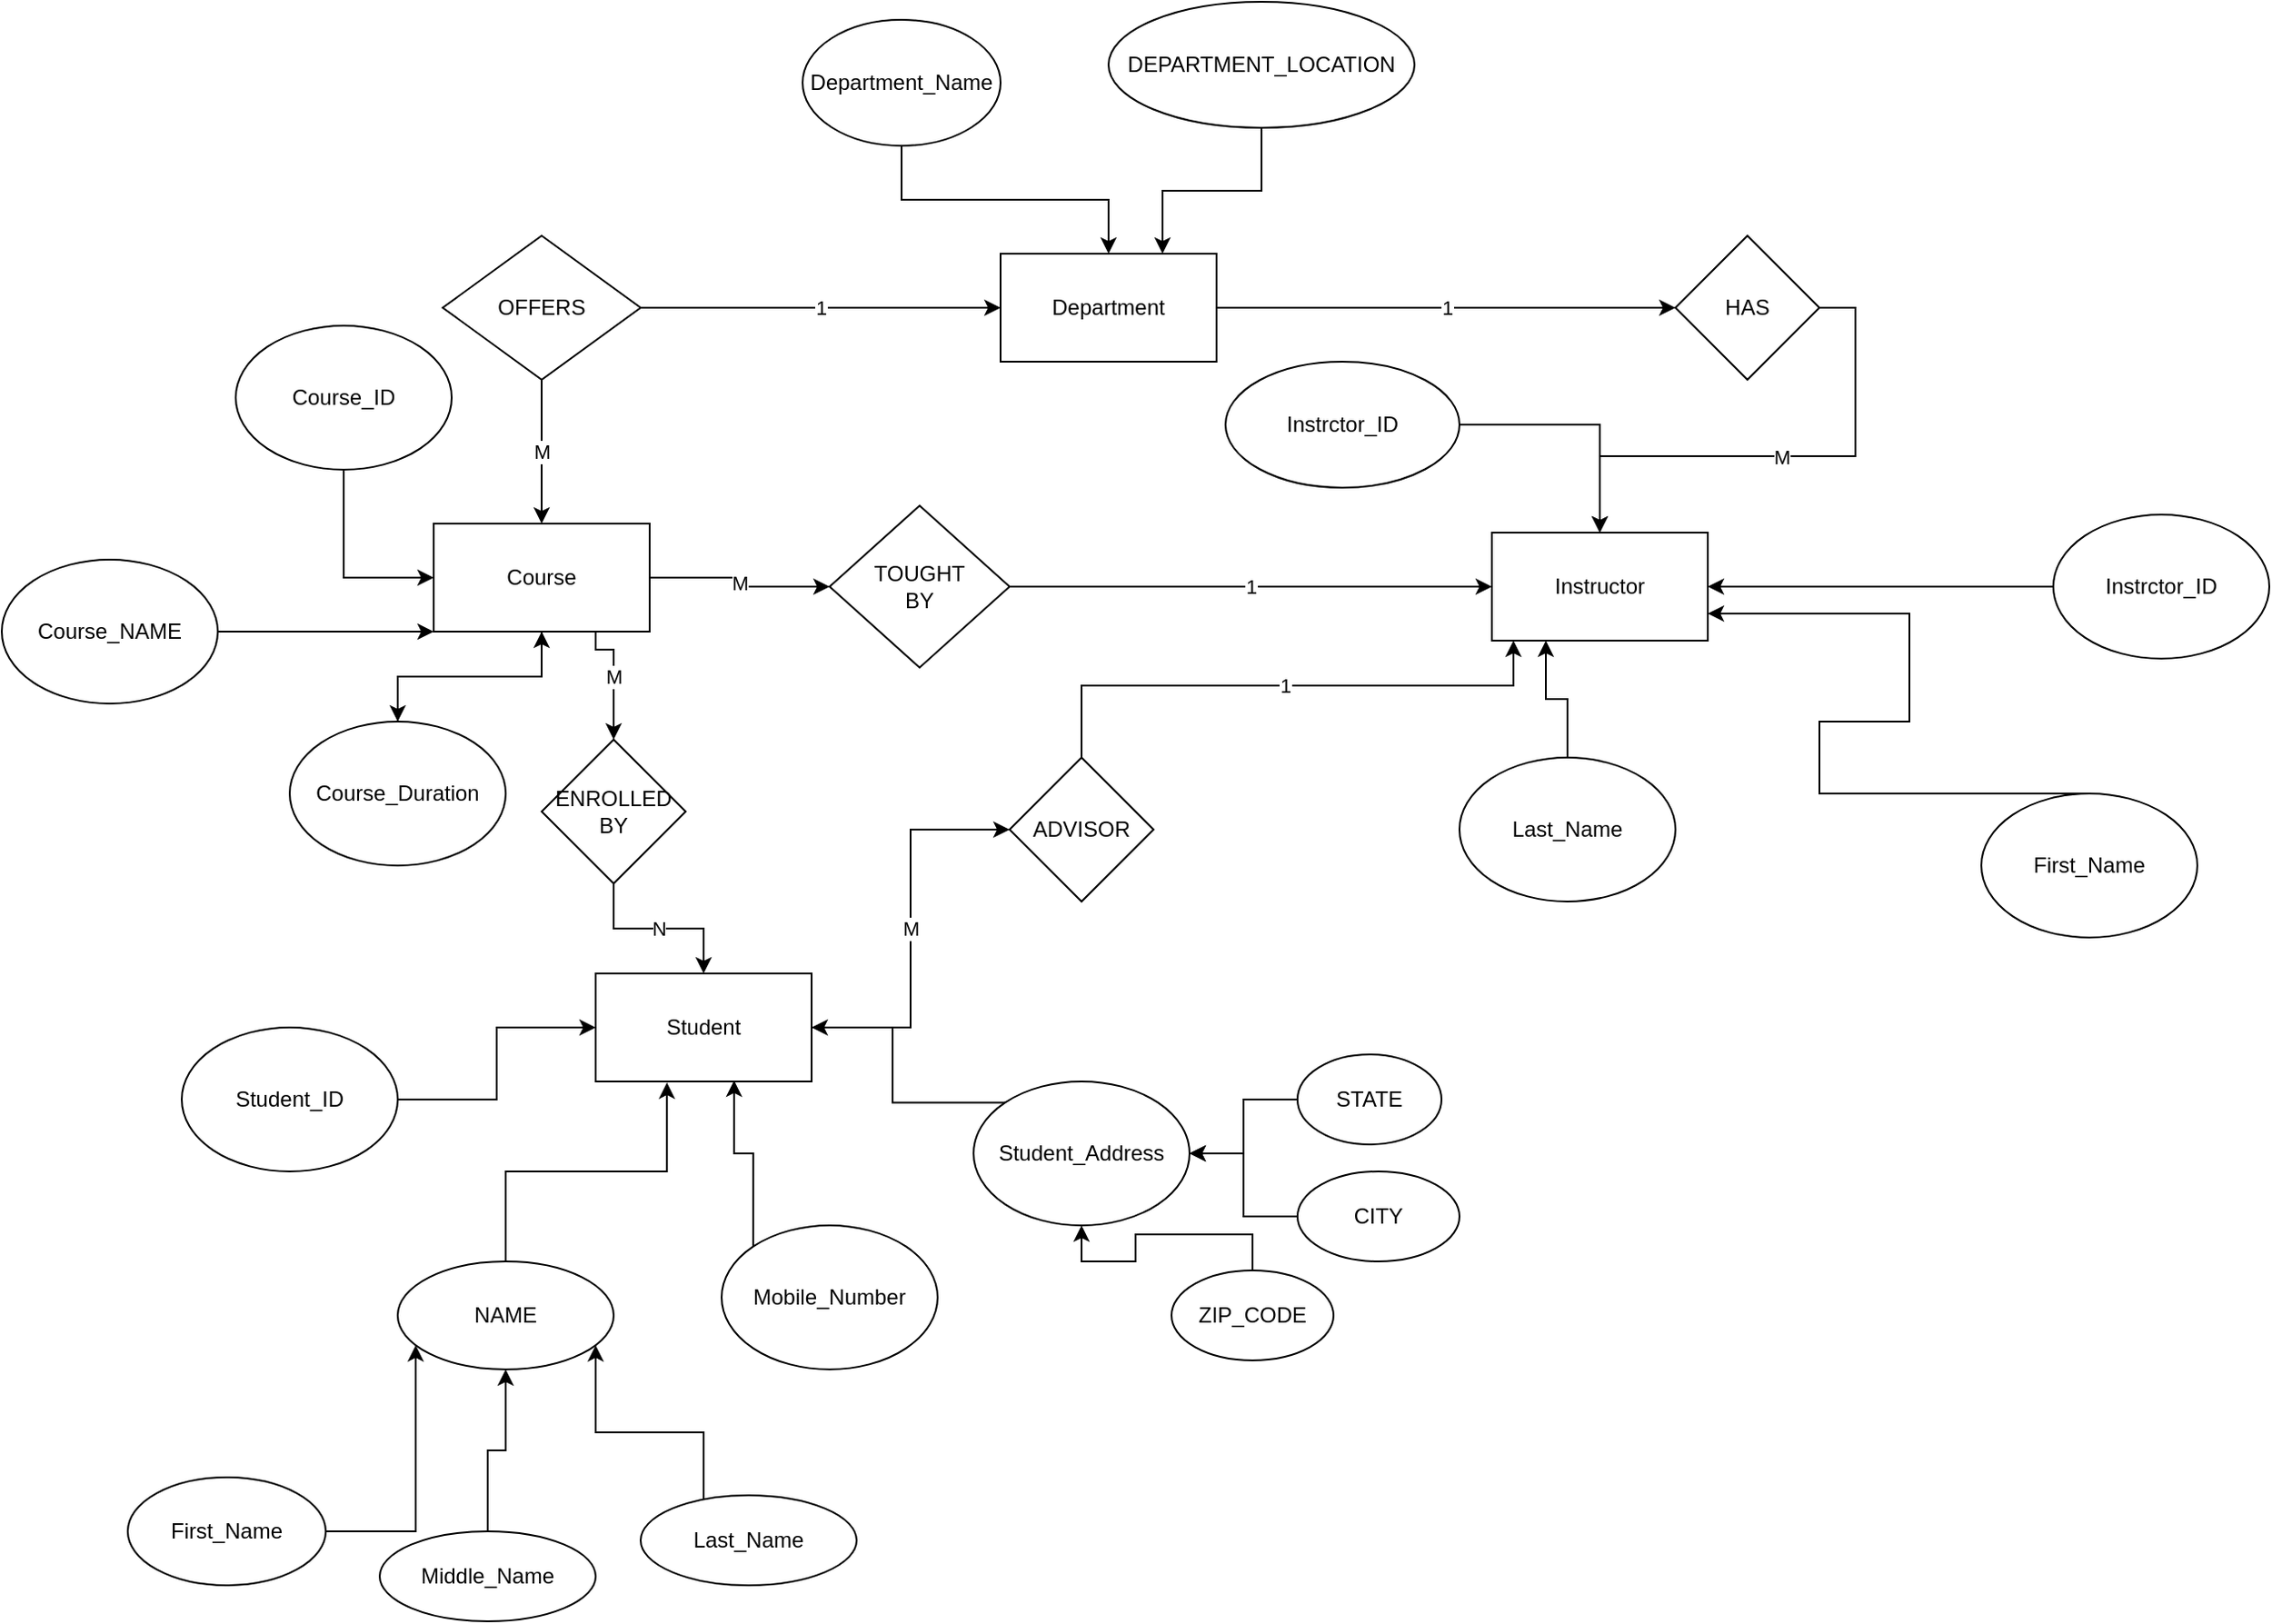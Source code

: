 <mxfile version="15.9.5" type="github">
  <diagram id="R2lEEEUBdFMjLlhIrx00" name="Page-1">
    <mxGraphModel dx="2462" dy="899" grid="1" gridSize="10" guides="1" tooltips="1" connect="1" arrows="1" fold="1" page="1" pageScale="1" pageWidth="850" pageHeight="1100" math="0" shadow="0" extFonts="Permanent Marker^https://fonts.googleapis.com/css?family=Permanent+Marker">
      <root>
        <mxCell id="0" />
        <mxCell id="1" parent="0" />
        <mxCell id="QF39eqOGqN_0U-94D1bC-55" value="1" style="edgeStyle=orthogonalEdgeStyle;rounded=0;orthogonalLoop=1;jettySize=auto;html=1;entryX=0;entryY=0.5;entryDx=0;entryDy=0;" edge="1" parent="1" source="QF39eqOGqN_0U-94D1bC-11" target="QF39eqOGqN_0U-94D1bC-54">
          <mxGeometry relative="1" as="geometry" />
        </mxCell>
        <mxCell id="QF39eqOGqN_0U-94D1bC-11" value="Department" style="rounded=0;whiteSpace=wrap;html=1;" vertex="1" parent="1">
          <mxGeometry x="425" y="150" width="120" height="60" as="geometry" />
        </mxCell>
        <mxCell id="QF39eqOGqN_0U-94D1bC-50" value="M" style="edgeStyle=orthogonalEdgeStyle;rounded=0;orthogonalLoop=1;jettySize=auto;html=1;" edge="1" parent="1" source="QF39eqOGqN_0U-94D1bC-12" target="QF39eqOGqN_0U-94D1bC-49">
          <mxGeometry relative="1" as="geometry" />
        </mxCell>
        <mxCell id="QF39eqOGqN_0U-94D1bC-61" value="" style="edgeStyle=orthogonalEdgeStyle;rounded=0;orthogonalLoop=1;jettySize=auto;html=1;" edge="1" parent="1" source="QF39eqOGqN_0U-94D1bC-12" target="QF39eqOGqN_0U-94D1bC-19">
          <mxGeometry relative="1" as="geometry" />
        </mxCell>
        <mxCell id="QF39eqOGqN_0U-94D1bC-63" value="M" style="edgeStyle=orthogonalEdgeStyle;rounded=0;orthogonalLoop=1;jettySize=auto;html=1;" edge="1" parent="1" source="QF39eqOGqN_0U-94D1bC-12" target="QF39eqOGqN_0U-94D1bC-62">
          <mxGeometry relative="1" as="geometry">
            <Array as="points">
              <mxPoint x="200" y="370" />
              <mxPoint x="210" y="370" />
            </Array>
          </mxGeometry>
        </mxCell>
        <mxCell id="QF39eqOGqN_0U-94D1bC-12" value="Course" style="rounded=0;whiteSpace=wrap;html=1;" vertex="1" parent="1">
          <mxGeometry x="110" y="300" width="120" height="60" as="geometry" />
        </mxCell>
        <mxCell id="QF39eqOGqN_0U-94D1bC-13" value="Instructor" style="rounded=0;whiteSpace=wrap;html=1;" vertex="1" parent="1">
          <mxGeometry x="698" y="305" width="120" height="60" as="geometry" />
        </mxCell>
        <mxCell id="QF39eqOGqN_0U-94D1bC-59" value="M" style="edgeStyle=orthogonalEdgeStyle;rounded=0;orthogonalLoop=1;jettySize=auto;html=1;entryX=0;entryY=0.5;entryDx=0;entryDy=0;" edge="1" parent="1" source="QF39eqOGqN_0U-94D1bC-14" target="QF39eqOGqN_0U-94D1bC-57">
          <mxGeometry relative="1" as="geometry" />
        </mxCell>
        <mxCell id="QF39eqOGqN_0U-94D1bC-14" value="Student" style="rounded=0;whiteSpace=wrap;html=1;" vertex="1" parent="1">
          <mxGeometry x="200" y="550" width="120" height="60" as="geometry" />
        </mxCell>
        <mxCell id="QF39eqOGqN_0U-94D1bC-45" value="" style="edgeStyle=orthogonalEdgeStyle;rounded=0;orthogonalLoop=1;jettySize=auto;html=1;" edge="1" parent="1" source="QF39eqOGqN_0U-94D1bC-15" target="QF39eqOGqN_0U-94D1bC-11">
          <mxGeometry relative="1" as="geometry" />
        </mxCell>
        <mxCell id="QF39eqOGqN_0U-94D1bC-15" value="Department_Name" style="ellipse;whiteSpace=wrap;html=1;" vertex="1" parent="1">
          <mxGeometry x="315" y="20" width="110" height="70" as="geometry" />
        </mxCell>
        <mxCell id="QF39eqOGqN_0U-94D1bC-44" style="edgeStyle=orthogonalEdgeStyle;rounded=0;orthogonalLoop=1;jettySize=auto;html=1;entryX=0.75;entryY=0;entryDx=0;entryDy=0;" edge="1" parent="1" source="QF39eqOGqN_0U-94D1bC-16" target="QF39eqOGqN_0U-94D1bC-11">
          <mxGeometry relative="1" as="geometry" />
        </mxCell>
        <mxCell id="QF39eqOGqN_0U-94D1bC-16" value="DEPARTMENT_LOCATION" style="ellipse;whiteSpace=wrap;html=1;" vertex="1" parent="1">
          <mxGeometry x="485" y="10" width="170" height="70" as="geometry" />
        </mxCell>
        <mxCell id="QF39eqOGqN_0U-94D1bC-46" style="edgeStyle=orthogonalEdgeStyle;rounded=0;orthogonalLoop=1;jettySize=auto;html=1;entryX=0;entryY=0.5;entryDx=0;entryDy=0;" edge="1" parent="1" source="QF39eqOGqN_0U-94D1bC-17" target="QF39eqOGqN_0U-94D1bC-12">
          <mxGeometry relative="1" as="geometry" />
        </mxCell>
        <mxCell id="QF39eqOGqN_0U-94D1bC-17" value="Course_ID" style="ellipse;whiteSpace=wrap;html=1;" vertex="1" parent="1">
          <mxGeometry y="190" width="120" height="80" as="geometry" />
        </mxCell>
        <mxCell id="QF39eqOGqN_0U-94D1bC-47" value="" style="edgeStyle=orthogonalEdgeStyle;rounded=0;orthogonalLoop=1;jettySize=auto;html=1;" edge="1" parent="1" source="QF39eqOGqN_0U-94D1bC-18" target="QF39eqOGqN_0U-94D1bC-12">
          <mxGeometry relative="1" as="geometry">
            <Array as="points">
              <mxPoint x="100" y="360" />
              <mxPoint x="100" y="360" />
            </Array>
          </mxGeometry>
        </mxCell>
        <mxCell id="QF39eqOGqN_0U-94D1bC-18" value="Course_NAME" style="ellipse;whiteSpace=wrap;html=1;" vertex="1" parent="1">
          <mxGeometry x="-130" y="320" width="120" height="80" as="geometry" />
        </mxCell>
        <mxCell id="QF39eqOGqN_0U-94D1bC-48" value="" style="edgeStyle=orthogonalEdgeStyle;rounded=0;orthogonalLoop=1;jettySize=auto;html=1;" edge="1" parent="1" source="QF39eqOGqN_0U-94D1bC-19" target="QF39eqOGqN_0U-94D1bC-12">
          <mxGeometry relative="1" as="geometry" />
        </mxCell>
        <mxCell id="QF39eqOGqN_0U-94D1bC-19" value="Course_Duration" style="ellipse;whiteSpace=wrap;html=1;" vertex="1" parent="1">
          <mxGeometry x="30" y="410" width="120" height="80" as="geometry" />
        </mxCell>
        <mxCell id="QF39eqOGqN_0U-94D1bC-43" style="edgeStyle=orthogonalEdgeStyle;rounded=0;orthogonalLoop=1;jettySize=auto;html=1;" edge="1" parent="1" source="QF39eqOGqN_0U-94D1bC-21" target="QF39eqOGqN_0U-94D1bC-13">
          <mxGeometry relative="1" as="geometry" />
        </mxCell>
        <mxCell id="QF39eqOGqN_0U-94D1bC-21" value="Instrctor_ID" style="ellipse;whiteSpace=wrap;html=1;" vertex="1" parent="1">
          <mxGeometry x="550" y="210" width="130" height="70" as="geometry" />
        </mxCell>
        <mxCell id="QF39eqOGqN_0U-94D1bC-42" style="edgeStyle=orthogonalEdgeStyle;rounded=0;orthogonalLoop=1;jettySize=auto;html=1;" edge="1" parent="1" source="QF39eqOGqN_0U-94D1bC-22" target="QF39eqOGqN_0U-94D1bC-13">
          <mxGeometry relative="1" as="geometry" />
        </mxCell>
        <mxCell id="QF39eqOGqN_0U-94D1bC-22" value="Instrctor_ID" style="ellipse;whiteSpace=wrap;html=1;" vertex="1" parent="1">
          <mxGeometry x="1010" y="295" width="120" height="80" as="geometry" />
        </mxCell>
        <mxCell id="QF39eqOGqN_0U-94D1bC-40" style="edgeStyle=orthogonalEdgeStyle;rounded=0;orthogonalLoop=1;jettySize=auto;html=1;exitX=0.5;exitY=0;exitDx=0;exitDy=0;" edge="1" parent="1" source="QF39eqOGqN_0U-94D1bC-23" target="QF39eqOGqN_0U-94D1bC-13">
          <mxGeometry relative="1" as="geometry">
            <mxPoint x="990" y="350" as="targetPoint" />
            <Array as="points">
              <mxPoint x="880" y="410" />
              <mxPoint x="930" y="410" />
              <mxPoint x="930" y="350" />
            </Array>
          </mxGeometry>
        </mxCell>
        <mxCell id="QF39eqOGqN_0U-94D1bC-23" value="First_Name" style="ellipse;whiteSpace=wrap;html=1;" vertex="1" parent="1">
          <mxGeometry x="970" y="450" width="120" height="80" as="geometry" />
        </mxCell>
        <mxCell id="QF39eqOGqN_0U-94D1bC-39" style="edgeStyle=orthogonalEdgeStyle;rounded=0;orthogonalLoop=1;jettySize=auto;html=1;exitX=0.5;exitY=0;exitDx=0;exitDy=0;entryX=0.25;entryY=1;entryDx=0;entryDy=0;" edge="1" parent="1" source="QF39eqOGqN_0U-94D1bC-24" target="QF39eqOGqN_0U-94D1bC-13">
          <mxGeometry relative="1" as="geometry" />
        </mxCell>
        <mxCell id="QF39eqOGqN_0U-94D1bC-24" value="Last_Name" style="ellipse;whiteSpace=wrap;html=1;" vertex="1" parent="1">
          <mxGeometry x="680" y="430" width="120" height="80" as="geometry" />
        </mxCell>
        <mxCell id="QF39eqOGqN_0U-94D1bC-38" style="edgeStyle=orthogonalEdgeStyle;rounded=0;orthogonalLoop=1;jettySize=auto;html=1;exitX=0;exitY=0;exitDx=0;exitDy=0;entryX=1;entryY=0.5;entryDx=0;entryDy=0;" edge="1" parent="1" source="QF39eqOGqN_0U-94D1bC-25" target="QF39eqOGqN_0U-94D1bC-14">
          <mxGeometry relative="1" as="geometry" />
        </mxCell>
        <mxCell id="QF39eqOGqN_0U-94D1bC-25" value="Student_Address" style="ellipse;whiteSpace=wrap;html=1;" vertex="1" parent="1">
          <mxGeometry x="410" y="610" width="120" height="80" as="geometry" />
        </mxCell>
        <mxCell id="QF39eqOGqN_0U-94D1bC-34" style="edgeStyle=orthogonalEdgeStyle;rounded=0;orthogonalLoop=1;jettySize=auto;html=1;" edge="1" parent="1" source="QF39eqOGqN_0U-94D1bC-26" target="QF39eqOGqN_0U-94D1bC-14">
          <mxGeometry relative="1" as="geometry" />
        </mxCell>
        <mxCell id="QF39eqOGqN_0U-94D1bC-26" value="Student_ID" style="ellipse;whiteSpace=wrap;html=1;" vertex="1" parent="1">
          <mxGeometry x="-30" y="580" width="120" height="80" as="geometry" />
        </mxCell>
        <mxCell id="QF39eqOGqN_0U-94D1bC-37" style="edgeStyle=orthogonalEdgeStyle;rounded=0;orthogonalLoop=1;jettySize=auto;html=1;exitX=0;exitY=0;exitDx=0;exitDy=0;entryX=0.641;entryY=0.991;entryDx=0;entryDy=0;entryPerimeter=0;" edge="1" parent="1" source="QF39eqOGqN_0U-94D1bC-27" target="QF39eqOGqN_0U-94D1bC-14">
          <mxGeometry relative="1" as="geometry" />
        </mxCell>
        <mxCell id="QF39eqOGqN_0U-94D1bC-27" value="Mobile_Number" style="ellipse;whiteSpace=wrap;html=1;" vertex="1" parent="1">
          <mxGeometry x="270" y="690" width="120" height="80" as="geometry" />
        </mxCell>
        <mxCell id="QF39eqOGqN_0U-94D1bC-67" value="" style="edgeStyle=orthogonalEdgeStyle;rounded=0;orthogonalLoop=1;jettySize=auto;html=1;" edge="1" parent="1" source="QF39eqOGqN_0U-94D1bC-28" target="QF39eqOGqN_0U-94D1bC-66">
          <mxGeometry relative="1" as="geometry">
            <Array as="points">
              <mxPoint x="100" y="860" />
            </Array>
          </mxGeometry>
        </mxCell>
        <mxCell id="QF39eqOGqN_0U-94D1bC-28" value="First_Name" style="ellipse;whiteSpace=wrap;html=1;" vertex="1" parent="1">
          <mxGeometry x="-60" y="830" width="110" height="60" as="geometry" />
        </mxCell>
        <mxCell id="QF39eqOGqN_0U-94D1bC-68" value="" style="edgeStyle=orthogonalEdgeStyle;rounded=0;orthogonalLoop=1;jettySize=auto;html=1;" edge="1" parent="1" source="QF39eqOGqN_0U-94D1bC-29" target="QF39eqOGqN_0U-94D1bC-66">
          <mxGeometry relative="1" as="geometry">
            <Array as="points">
              <mxPoint x="260" y="805" />
              <mxPoint x="200" y="805" />
            </Array>
          </mxGeometry>
        </mxCell>
        <mxCell id="QF39eqOGqN_0U-94D1bC-29" value="Last_Name" style="ellipse;whiteSpace=wrap;html=1;" vertex="1" parent="1">
          <mxGeometry x="225" y="840" width="120" height="50" as="geometry" />
        </mxCell>
        <mxCell id="QF39eqOGqN_0U-94D1bC-31" value="M" style="edgeStyle=orthogonalEdgeStyle;rounded=0;orthogonalLoop=1;jettySize=auto;html=1;" edge="1" parent="1" source="QF39eqOGqN_0U-94D1bC-30" target="QF39eqOGqN_0U-94D1bC-12">
          <mxGeometry relative="1" as="geometry" />
        </mxCell>
        <mxCell id="QF39eqOGqN_0U-94D1bC-32" value="1" style="edgeStyle=orthogonalEdgeStyle;rounded=0;orthogonalLoop=1;jettySize=auto;html=1;" edge="1" parent="1" source="QF39eqOGqN_0U-94D1bC-30" target="QF39eqOGqN_0U-94D1bC-11">
          <mxGeometry relative="1" as="geometry" />
        </mxCell>
        <mxCell id="QF39eqOGqN_0U-94D1bC-30" value="OFFERS" style="rhombus;whiteSpace=wrap;html=1;" vertex="1" parent="1">
          <mxGeometry x="115" y="140" width="110" height="80" as="geometry" />
        </mxCell>
        <mxCell id="QF39eqOGqN_0U-94D1bC-51" value="1" style="edgeStyle=orthogonalEdgeStyle;rounded=0;orthogonalLoop=1;jettySize=auto;html=1;entryX=0;entryY=0.5;entryDx=0;entryDy=0;" edge="1" parent="1" source="QF39eqOGqN_0U-94D1bC-49" target="QF39eqOGqN_0U-94D1bC-13">
          <mxGeometry relative="1" as="geometry" />
        </mxCell>
        <mxCell id="QF39eqOGqN_0U-94D1bC-49" value="TOUGHT&lt;br&gt;BY" style="rhombus;whiteSpace=wrap;html=1;rounded=0;" vertex="1" parent="1">
          <mxGeometry x="330" y="290" width="100" height="90" as="geometry" />
        </mxCell>
        <mxCell id="QF39eqOGqN_0U-94D1bC-56" value="M" style="edgeStyle=orthogonalEdgeStyle;rounded=0;orthogonalLoop=1;jettySize=auto;html=1;exitX=1;exitY=0.5;exitDx=0;exitDy=0;" edge="1" parent="1" source="QF39eqOGqN_0U-94D1bC-54" target="QF39eqOGqN_0U-94D1bC-13">
          <mxGeometry relative="1" as="geometry" />
        </mxCell>
        <mxCell id="QF39eqOGqN_0U-94D1bC-54" value="HAS" style="rhombus;whiteSpace=wrap;html=1;" vertex="1" parent="1">
          <mxGeometry x="800" y="140" width="80" height="80" as="geometry" />
        </mxCell>
        <mxCell id="QF39eqOGqN_0U-94D1bC-60" value="1" style="edgeStyle=orthogonalEdgeStyle;rounded=0;orthogonalLoop=1;jettySize=auto;html=1;" edge="1" parent="1" source="QF39eqOGqN_0U-94D1bC-57" target="QF39eqOGqN_0U-94D1bC-13">
          <mxGeometry relative="1" as="geometry">
            <mxPoint x="710" y="370" as="targetPoint" />
            <Array as="points">
              <mxPoint x="470" y="390" />
              <mxPoint x="710" y="390" />
            </Array>
          </mxGeometry>
        </mxCell>
        <mxCell id="QF39eqOGqN_0U-94D1bC-57" value="ADVISOR" style="rhombus;whiteSpace=wrap;html=1;" vertex="1" parent="1">
          <mxGeometry x="430" y="430" width="80" height="80" as="geometry" />
        </mxCell>
        <mxCell id="QF39eqOGqN_0U-94D1bC-64" value="N" style="edgeStyle=orthogonalEdgeStyle;rounded=0;orthogonalLoop=1;jettySize=auto;html=1;" edge="1" parent="1" source="QF39eqOGqN_0U-94D1bC-62" target="QF39eqOGqN_0U-94D1bC-14">
          <mxGeometry relative="1" as="geometry" />
        </mxCell>
        <mxCell id="QF39eqOGqN_0U-94D1bC-62" value="ENROLLED BY" style="rhombus;whiteSpace=wrap;html=1;rounded=0;" vertex="1" parent="1">
          <mxGeometry x="170" y="420" width="80" height="80" as="geometry" />
        </mxCell>
        <mxCell id="QF39eqOGqN_0U-94D1bC-75" style="edgeStyle=orthogonalEdgeStyle;rounded=0;orthogonalLoop=1;jettySize=auto;html=1;" edge="1" parent="1" source="QF39eqOGqN_0U-94D1bC-65" target="QF39eqOGqN_0U-94D1bC-25">
          <mxGeometry relative="1" as="geometry" />
        </mxCell>
        <mxCell id="QF39eqOGqN_0U-94D1bC-65" value="CITY" style="ellipse;whiteSpace=wrap;html=1;" vertex="1" parent="1">
          <mxGeometry x="590" y="660" width="90" height="50" as="geometry" />
        </mxCell>
        <mxCell id="QF39eqOGqN_0U-94D1bC-69" style="edgeStyle=orthogonalEdgeStyle;rounded=0;orthogonalLoop=1;jettySize=auto;html=1;entryX=0.33;entryY=1.01;entryDx=0;entryDy=0;entryPerimeter=0;" edge="1" parent="1" source="QF39eqOGqN_0U-94D1bC-66" target="QF39eqOGqN_0U-94D1bC-14">
          <mxGeometry relative="1" as="geometry" />
        </mxCell>
        <mxCell id="QF39eqOGqN_0U-94D1bC-66" value="NAME" style="ellipse;whiteSpace=wrap;html=1;" vertex="1" parent="1">
          <mxGeometry x="90" y="710" width="120" height="60" as="geometry" />
        </mxCell>
        <mxCell id="QF39eqOGqN_0U-94D1bC-71" style="edgeStyle=orthogonalEdgeStyle;rounded=0;orthogonalLoop=1;jettySize=auto;html=1;entryX=0.5;entryY=1;entryDx=0;entryDy=0;" edge="1" parent="1" source="QF39eqOGqN_0U-94D1bC-70" target="QF39eqOGqN_0U-94D1bC-66">
          <mxGeometry relative="1" as="geometry" />
        </mxCell>
        <mxCell id="QF39eqOGqN_0U-94D1bC-70" value="Middle_Name" style="ellipse;whiteSpace=wrap;html=1;" vertex="1" parent="1">
          <mxGeometry x="80" y="860" width="120" height="50" as="geometry" />
        </mxCell>
        <mxCell id="QF39eqOGqN_0U-94D1bC-76" style="edgeStyle=orthogonalEdgeStyle;rounded=0;orthogonalLoop=1;jettySize=auto;html=1;" edge="1" parent="1" source="QF39eqOGqN_0U-94D1bC-72" target="QF39eqOGqN_0U-94D1bC-25">
          <mxGeometry relative="1" as="geometry" />
        </mxCell>
        <mxCell id="QF39eqOGqN_0U-94D1bC-72" value="ZIP_CODE" style="ellipse;whiteSpace=wrap;html=1;" vertex="1" parent="1">
          <mxGeometry x="520" y="715" width="90" height="50" as="geometry" />
        </mxCell>
        <mxCell id="QF39eqOGqN_0U-94D1bC-74" style="edgeStyle=orthogonalEdgeStyle;rounded=0;orthogonalLoop=1;jettySize=auto;html=1;" edge="1" parent="1" source="QF39eqOGqN_0U-94D1bC-73" target="QF39eqOGqN_0U-94D1bC-25">
          <mxGeometry relative="1" as="geometry" />
        </mxCell>
        <mxCell id="QF39eqOGqN_0U-94D1bC-73" value="STATE" style="ellipse;whiteSpace=wrap;html=1;" vertex="1" parent="1">
          <mxGeometry x="590" y="595" width="80" height="50" as="geometry" />
        </mxCell>
      </root>
    </mxGraphModel>
  </diagram>
</mxfile>
